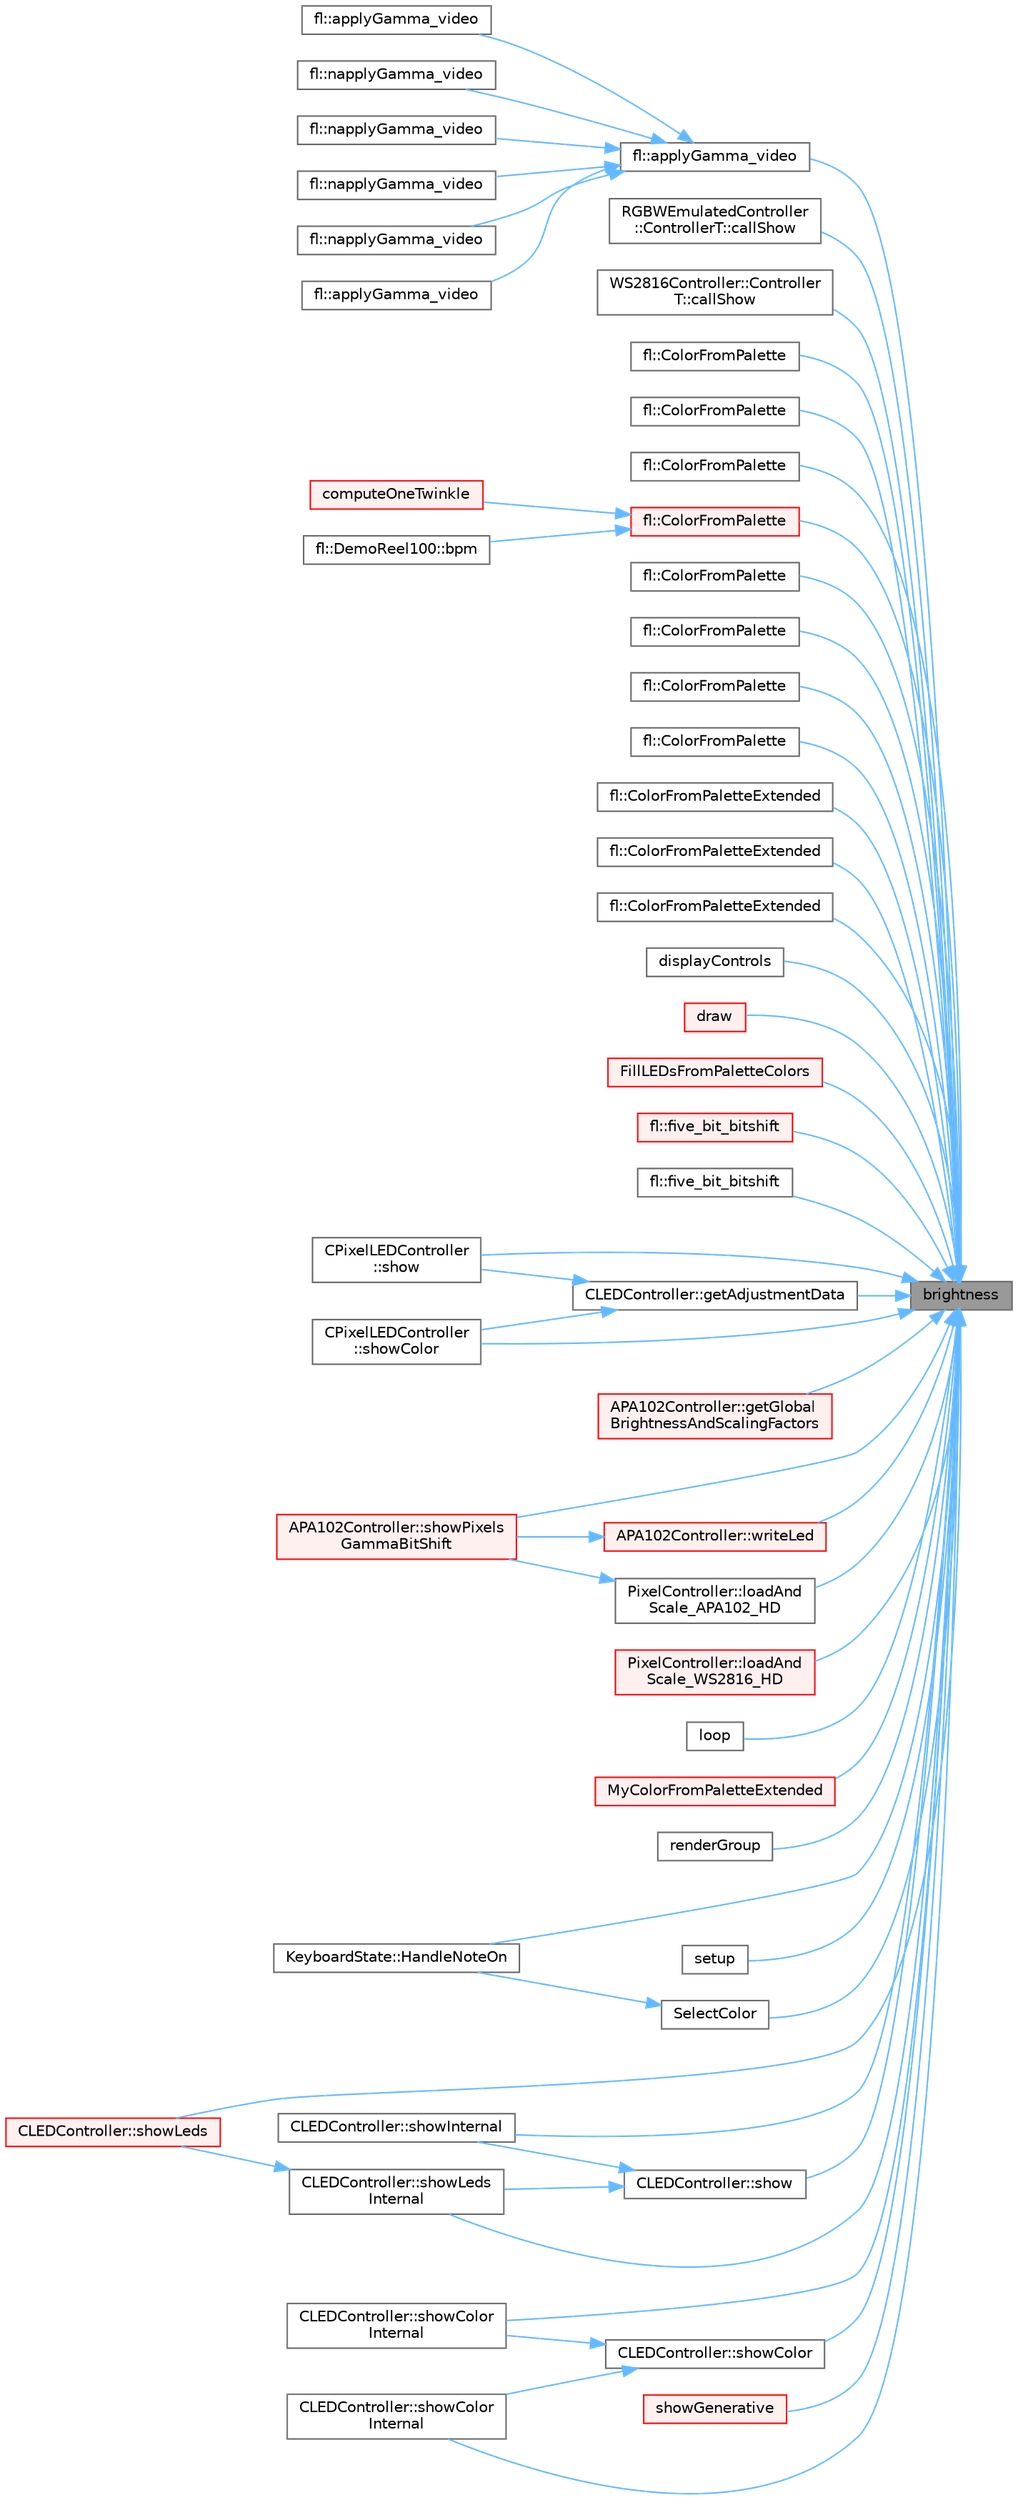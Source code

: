 digraph "brightness"
{
 // INTERACTIVE_SVG=YES
 // LATEX_PDF_SIZE
  bgcolor="transparent";
  edge [fontname=Helvetica,fontsize=10,labelfontname=Helvetica,labelfontsize=10];
  node [fontname=Helvetica,fontsize=10,shape=box,height=0.2,width=0.4];
  rankdir="RL";
  Node1 [id="Node000001",label="brightness",height=0.2,width=0.4,color="gray40", fillcolor="grey60", style="filled", fontcolor="black",tooltip=" "];
  Node1 -> Node2 [id="edge1_Node000001_Node000002",dir="back",color="steelblue1",style="solid",tooltip=" "];
  Node2 [id="Node000002",label="fl::applyGamma_video",height=0.2,width=0.4,color="grey40", fillcolor="white", style="filled",URL="$d4/d36/namespacefl_a8e57c41745476cc807abe80ec88f50d8.html#a8e57c41745476cc807abe80ec88f50d8",tooltip=" "];
  Node2 -> Node3 [id="edge2_Node000002_Node000003",dir="back",color="steelblue1",style="solid",tooltip=" "];
  Node3 [id="Node000003",label="fl::applyGamma_video",height=0.2,width=0.4,color="grey40", fillcolor="white", style="filled",URL="$d4/d36/namespacefl_a008bd36c48151b99dd0c88b45ec1b82e.html#a008bd36c48151b99dd0c88b45ec1b82e",tooltip=" "];
  Node2 -> Node4 [id="edge3_Node000002_Node000004",dir="back",color="steelblue1",style="solid",tooltip=" "];
  Node4 [id="Node000004",label="fl::applyGamma_video",height=0.2,width=0.4,color="grey40", fillcolor="white", style="filled",URL="$d4/d36/namespacefl_a483e18df1bdb549e6e5f5acfe40ae1fb.html#a483e18df1bdb549e6e5f5acfe40ae1fb",tooltip=" "];
  Node2 -> Node5 [id="edge4_Node000002_Node000005",dir="back",color="steelblue1",style="solid",tooltip=" "];
  Node5 [id="Node000005",label="fl::napplyGamma_video",height=0.2,width=0.4,color="grey40", fillcolor="white", style="filled",URL="$d4/d36/namespacefl_aca1b8ffda79135fcb6c683f4e860db32.html#aca1b8ffda79135fcb6c683f4e860db32",tooltip=" "];
  Node2 -> Node6 [id="edge5_Node000002_Node000006",dir="back",color="steelblue1",style="solid",tooltip=" "];
  Node6 [id="Node000006",label="fl::napplyGamma_video",height=0.2,width=0.4,color="grey40", fillcolor="white", style="filled",URL="$d4/d36/namespacefl_a6bfc0e69ac2c5b1e8a372949494b9b2c.html#a6bfc0e69ac2c5b1e8a372949494b9b2c",tooltip=" "];
  Node2 -> Node7 [id="edge6_Node000002_Node000007",dir="back",color="steelblue1",style="solid",tooltip=" "];
  Node7 [id="Node000007",label="fl::napplyGamma_video",height=0.2,width=0.4,color="grey40", fillcolor="white", style="filled",URL="$d4/d36/namespacefl_a7892e0482384e7dcac55bab5e5f2244a.html#a7892e0482384e7dcac55bab5e5f2244a",tooltip=" "];
  Node2 -> Node8 [id="edge7_Node000002_Node000008",dir="back",color="steelblue1",style="solid",tooltip=" "];
  Node8 [id="Node000008",label="fl::napplyGamma_video",height=0.2,width=0.4,color="grey40", fillcolor="white", style="filled",URL="$d4/d36/namespacefl_a8b71e0863c911abf58d21636dd261d34.html#a8b71e0863c911abf58d21636dd261d34",tooltip=" "];
  Node1 -> Node9 [id="edge8_Node000001_Node000009",dir="back",color="steelblue1",style="solid",tooltip=" "];
  Node9 [id="Node000009",label="RGBWEmulatedController\l::ControllerT::callShow",height=0.2,width=0.4,color="grey40", fillcolor="white", style="filled",URL="$d9/d4b/class_r_g_b_w_emulated_controller_1_1_controller_t_acdf7fe1c34097f03bfcb18f2c54e3d1a.html#acdf7fe1c34097f03bfcb18f2c54e3d1a",tooltip=" "];
  Node1 -> Node10 [id="edge9_Node000001_Node000010",dir="back",color="steelblue1",style="solid",tooltip=" "];
  Node10 [id="Node000010",label="WS2816Controller::Controller\lT::callShow",height=0.2,width=0.4,color="grey40", fillcolor="white", style="filled",URL="$d5/db3/class_w_s2816_controller_1_1_controller_t_a694e3839da8eb4c67afef738517d6ff7.html#a694e3839da8eb4c67afef738517d6ff7",tooltip=" "];
  Node1 -> Node11 [id="edge10_Node000001_Node000011",dir="back",color="steelblue1",style="solid",tooltip=" "];
  Node11 [id="Node000011",label="fl::ColorFromPalette",height=0.2,width=0.4,color="grey40", fillcolor="white", style="filled",URL="$d4/d36/namespacefl_a36a7be19ed0bffbb62d8dadc9016df39.html#a36a7be19ed0bffbb62d8dadc9016df39",tooltip=" "];
  Node1 -> Node12 [id="edge11_Node000001_Node000012",dir="back",color="steelblue1",style="solid",tooltip=" "];
  Node12 [id="Node000012",label="fl::ColorFromPalette",height=0.2,width=0.4,color="grey40", fillcolor="white", style="filled",URL="$d4/d36/namespacefl_abe91de9cfdb9f5b98528582d69358180.html#abe91de9cfdb9f5b98528582d69358180",tooltip=" "];
  Node1 -> Node13 [id="edge12_Node000001_Node000013",dir="back",color="steelblue1",style="solid",tooltip=" "];
  Node13 [id="Node000013",label="fl::ColorFromPalette",height=0.2,width=0.4,color="grey40", fillcolor="white", style="filled",URL="$d4/d36/namespacefl_a47a180e0f9f1a72bb559c6b66c19c55a.html#a47a180e0f9f1a72bb559c6b66c19c55a",tooltip=" "];
  Node1 -> Node14 [id="edge13_Node000001_Node000014",dir="back",color="steelblue1",style="solid",tooltip=" "];
  Node14 [id="Node000014",label="fl::ColorFromPalette",height=0.2,width=0.4,color="red", fillcolor="#FFF0F0", style="filled",URL="$d4/d36/namespacefl_a3d488dd1e2d27e99307310527e51cad3.html#a3d488dd1e2d27e99307310527e51cad3",tooltip=" "];
  Node14 -> Node15 [id="edge14_Node000014_Node000015",dir="back",color="steelblue1",style="solid",tooltip=" "];
  Node15 [id="Node000015",label="fl::DemoReel100::bpm",height=0.2,width=0.4,color="grey40", fillcolor="white", style="filled",URL="$d1/d60/classfl_1_1_demo_reel100_a72cc7eea48cf0be16b34fee7d4da64f4.html#a72cc7eea48cf0be16b34fee7d4da64f4",tooltip=" "];
  Node14 -> Node16 [id="edge15_Node000014_Node000016",dir="back",color="steelblue1",style="solid",tooltip=" "];
  Node16 [id="Node000016",label="computeOneTwinkle",height=0.2,width=0.4,color="red", fillcolor="#FFF0F0", style="filled",URL="$d4/dd0/_twinkle_fox_8ino_aff322ac4b9956a48a5d4e90853178b9f.html#aff322ac4b9956a48a5d4e90853178b9f",tooltip=" "];
  Node1 -> Node39 [id="edge16_Node000001_Node000039",dir="back",color="steelblue1",style="solid",tooltip=" "];
  Node39 [id="Node000039",label="fl::ColorFromPalette",height=0.2,width=0.4,color="grey40", fillcolor="white", style="filled",URL="$d4/d36/namespacefl_af0ac54635bfbb14a22960c5e56408ed1.html#af0ac54635bfbb14a22960c5e56408ed1",tooltip=" "];
  Node1 -> Node40 [id="edge17_Node000001_Node000040",dir="back",color="steelblue1",style="solid",tooltip=" "];
  Node40 [id="Node000040",label="fl::ColorFromPalette",height=0.2,width=0.4,color="grey40", fillcolor="white", style="filled",URL="$d4/d36/namespacefl_a5f62d75a364add5a843f4ec1a0f249a3.html#a5f62d75a364add5a843f4ec1a0f249a3",tooltip=" "];
  Node1 -> Node41 [id="edge18_Node000001_Node000041",dir="back",color="steelblue1",style="solid",tooltip=" "];
  Node41 [id="Node000041",label="fl::ColorFromPalette",height=0.2,width=0.4,color="grey40", fillcolor="white", style="filled",URL="$d4/d36/namespacefl_a7329afb7be18e62f615ed9696cb766b0.html#a7329afb7be18e62f615ed9696cb766b0",tooltip=" "];
  Node1 -> Node42 [id="edge19_Node000001_Node000042",dir="back",color="steelblue1",style="solid",tooltip=" "];
  Node42 [id="Node000042",label="fl::ColorFromPalette",height=0.2,width=0.4,color="grey40", fillcolor="white", style="filled",URL="$d4/d36/namespacefl_a5010201c23a97f99e2e1426523156aef.html#a5010201c23a97f99e2e1426523156aef",tooltip=" "];
  Node1 -> Node43 [id="edge20_Node000001_Node000043",dir="back",color="steelblue1",style="solid",tooltip=" "];
  Node43 [id="Node000043",label="fl::ColorFromPaletteExtended",height=0.2,width=0.4,color="grey40", fillcolor="white", style="filled",URL="$d4/d36/namespacefl_a73e0ee081b438735edf45662307c493f.html#a73e0ee081b438735edf45662307c493f",tooltip=" "];
  Node1 -> Node44 [id="edge21_Node000001_Node000044",dir="back",color="steelblue1",style="solid",tooltip=" "];
  Node44 [id="Node000044",label="fl::ColorFromPaletteExtended",height=0.2,width=0.4,color="grey40", fillcolor="white", style="filled",URL="$d4/d36/namespacefl_a5a9c1835f4e39f35cc4fbcec1b7daa87.html#a5a9c1835f4e39f35cc4fbcec1b7daa87",tooltip=" "];
  Node1 -> Node45 [id="edge22_Node000001_Node000045",dir="back",color="steelblue1",style="solid",tooltip=" "];
  Node45 [id="Node000045",label="fl::ColorFromPaletteExtended",height=0.2,width=0.4,color="grey40", fillcolor="white", style="filled",URL="$d4/d36/namespacefl_a6a2c1ac508cdebdb083137793e219560.html#a6a2c1ac508cdebdb083137793e219560",tooltip=" "];
  Node1 -> Node46 [id="edge23_Node000001_Node000046",dir="back",color="steelblue1",style="solid",tooltip=" "];
  Node46 [id="Node000046",label="displayControls",height=0.2,width=0.4,color="grey40", fillcolor="white", style="filled",URL="$da/d40/wasm__impl_8h_a170ca80c753007168c274bfb2a366d59.html#a170ca80c753007168c274bfb2a366d59",tooltip=" "];
  Node1 -> Node47 [id="edge24_Node000001_Node000047",dir="back",color="steelblue1",style="solid",tooltip=" "];
  Node47 [id="Node000047",label="draw",height=0.2,width=0.4,color="red", fillcolor="#FFF0F0", style="filled",URL="$d5/d77/_fx_noise_ring_8h_a7a1cdb28d8d83f314435a3a1dc13f17f.html#a7a1cdb28d8d83f314435a3a1dc13f17f",tooltip=" "];
  Node1 -> Node49 [id="edge25_Node000001_Node000049",dir="back",color="steelblue1",style="solid",tooltip=" "];
  Node49 [id="Node000049",label="FillLEDsFromPaletteColors",height=0.2,width=0.4,color="red", fillcolor="#FFF0F0", style="filled",URL="$d1/dc5/_color_palette_8ino_ae6b0ecfd96a40d5cec6d0dba0a3685fe.html#ae6b0ecfd96a40d5cec6d0dba0a3685fe",tooltip=" "];
  Node1 -> Node51 [id="edge26_Node000001_Node000051",dir="back",color="steelblue1",style="solid",tooltip=" "];
  Node51 [id="Node000051",label="fl::five_bit_bitshift",height=0.2,width=0.4,color="red", fillcolor="#FFF0F0", style="filled",URL="$d4/d36/namespacefl_ac5196e7510e1eaba77d095ff709c8e6d.html#ac5196e7510e1eaba77d095ff709c8e6d",tooltip=" "];
  Node1 -> Node57 [id="edge27_Node000001_Node000057",dir="back",color="steelblue1",style="solid",tooltip=" "];
  Node57 [id="Node000057",label="fl::five_bit_bitshift",height=0.2,width=0.4,color="grey40", fillcolor="white", style="filled",URL="$d4/d36/namespacefl_a0a5b2e8db7ffb2a55b95f1eee503e9fb.html#a0a5b2e8db7ffb2a55b95f1eee503e9fb",tooltip=" "];
  Node1 -> Node58 [id="edge28_Node000001_Node000058",dir="back",color="steelblue1",style="solid",tooltip=" "];
  Node58 [id="Node000058",label="CLEDController::getAdjustmentData",height=0.2,width=0.4,color="grey40", fillcolor="white", style="filled",URL="$d6/d2c/class_c_l_e_d_controller_a9f335f40a878f70d814404099c299727.html#a9f335f40a878f70d814404099c299727",tooltip=" "];
  Node58 -> Node59 [id="edge29_Node000058_Node000059",dir="back",color="steelblue1",style="solid",tooltip=" "];
  Node59 [id="Node000059",label="CPixelLEDController\l::show",height=0.2,width=0.4,color="grey40", fillcolor="white", style="filled",URL="$d0/dc9/class_c_pixel_l_e_d_controller_af68ac3dc99e466b6f1b71dc1f5f1bd06.html#af68ac3dc99e466b6f1b71dc1f5f1bd06",tooltip="Write the passed in RGB data out to the LEDs managed by this controller."];
  Node58 -> Node60 [id="edge30_Node000058_Node000060",dir="back",color="steelblue1",style="solid",tooltip=" "];
  Node60 [id="Node000060",label="CPixelLEDController\l::showColor",height=0.2,width=0.4,color="grey40", fillcolor="white", style="filled",URL="$d0/dc9/class_c_pixel_l_e_d_controller_aab8df51126298945b1c08385b7b4cac1.html#aab8df51126298945b1c08385b7b4cac1",tooltip="Set all the LEDs on the controller to a given color."];
  Node1 -> Node61 [id="edge31_Node000001_Node000061",dir="back",color="steelblue1",style="solid",tooltip=" "];
  Node61 [id="Node000061",label="APA102Controller::getGlobal\lBrightnessAndScalingFactors",height=0.2,width=0.4,color="red", fillcolor="#FFF0F0", style="filled",URL="$d4/d96/class_a_p_a102_controller_a7a97b41a9641119f70eaf13369875ab2.html#a7a97b41a9641119f70eaf13369875ab2",tooltip=" "];
  Node1 -> Node63 [id="edge32_Node000001_Node000063",dir="back",color="steelblue1",style="solid",tooltip=" "];
  Node63 [id="Node000063",label="KeyboardState::HandleNoteOn",height=0.2,width=0.4,color="grey40", fillcolor="white", style="filled",URL="$db/d37/class_keyboard_state_a6327c48f59e01741fbb2db535ad49c35.html#a6327c48f59e01741fbb2db535ad49c35",tooltip=" "];
  Node1 -> Node54 [id="edge33_Node000001_Node000054",dir="back",color="steelblue1",style="solid",tooltip=" "];
  Node54 [id="Node000054",label="PixelController::loadAnd\lScale_APA102_HD",height=0.2,width=0.4,color="grey40", fillcolor="white", style="filled",URL="$d0/dee/struct_pixel_controller_a07853a147d535144f71b3f2640f4b0d5.html#a07853a147d535144f71b3f2640f4b0d5",tooltip=" "];
  Node54 -> Node55 [id="edge34_Node000054_Node000055",dir="back",color="steelblue1",style="solid",tooltip=" "];
  Node55 [id="Node000055",label="APA102Controller::showPixels\lGammaBitShift",height=0.2,width=0.4,color="red", fillcolor="#FFF0F0", style="filled",URL="$d4/d96/class_a_p_a102_controller_a040f761b3d3bb30a9275f96548ec5ef7.html#a040f761b3d3bb30a9275f96548ec5ef7",tooltip=" "];
  Node1 -> Node64 [id="edge35_Node000001_Node000064",dir="back",color="steelblue1",style="solid",tooltip=" "];
  Node64 [id="Node000064",label="PixelController::loadAnd\lScale_WS2816_HD",height=0.2,width=0.4,color="red", fillcolor="#FFF0F0", style="filled",URL="$d0/dee/struct_pixel_controller_a052385f847c0e13b506fe7003320e907.html#a052385f847c0e13b506fe7003320e907",tooltip=" "];
  Node1 -> Node66 [id="edge36_Node000001_Node000066",dir="back",color="steelblue1",style="solid",tooltip=" "];
  Node66 [id="Node000066",label="loop",height=0.2,width=0.4,color="grey40", fillcolor="white", style="filled",URL="$dd/d0f/_apa102_8ino_afe461d27b9c48d5921c00d521181f12f.html#afe461d27b9c48d5921c00d521181f12f",tooltip=" "];
  Node1 -> Node67 [id="edge37_Node000001_Node000067",dir="back",color="steelblue1",style="solid",tooltip=" "];
  Node67 [id="Node000067",label="MyColorFromPaletteExtended",height=0.2,width=0.4,color="red", fillcolor="#FFF0F0", style="filled",URL="$d8/da0/_fx_water_8h_aa04e7c98cb0803818832555bf128fb57.html#aa04e7c98cb0803818832555bf128fb57",tooltip=" "];
  Node1 -> Node69 [id="edge38_Node000001_Node000069",dir="back",color="steelblue1",style="solid",tooltip=" "];
  Node69 [id="Node000069",label="renderGroup",height=0.2,width=0.4,color="grey40", fillcolor="white", style="filled",URL="$d4/d06/curr_8h_aa9aeb4e0895890b9fc7cb9ac85f41548.html#aa9aeb4e0895890b9fc7cb9ac85f41548",tooltip=" "];
  Node1 -> Node70 [id="edge39_Node000001_Node000070",dir="back",color="steelblue1",style="solid",tooltip=" "];
  Node70 [id="Node000070",label="SelectColor",height=0.2,width=0.4,color="grey40", fillcolor="white", style="filled",URL="$d4/df0/color__mapper_8cpp_a9378fdefea161b74d71b2780f8f5bd04.html#a9378fdefea161b74d71b2780f8f5bd04",tooltip=" "];
  Node70 -> Node63 [id="edge40_Node000070_Node000063",dir="back",color="steelblue1",style="solid",tooltip=" "];
  Node1 -> Node71 [id="edge41_Node000001_Node000071",dir="back",color="steelblue1",style="solid",tooltip=" "];
  Node71 [id="Node000071",label="setup",height=0.2,width=0.4,color="grey40", fillcolor="white", style="filled",URL="$da/dc7/advanced_8h_a4fc01d736fe50cf5b977f755b675f11d.html#a4fc01d736fe50cf5b977f755b675f11d",tooltip=" "];
  Node1 -> Node72 [id="edge42_Node000001_Node000072",dir="back",color="steelblue1",style="solid",tooltip=" "];
  Node72 [id="Node000072",label="CLEDController::show",height=0.2,width=0.4,color="grey40", fillcolor="white", style="filled",URL="$d6/d2c/class_c_l_e_d_controller_a817724dd216b3ca26542ab5331f2cc9e.html#a817724dd216b3ca26542ab5331f2cc9e",tooltip="Write the passed in RGB data out to the LEDs managed by this controller."];
  Node72 -> Node73 [id="edge43_Node000072_Node000073",dir="back",color="steelblue1",style="solid",tooltip=" "];
  Node73 [id="Node000073",label="CLEDController::showInternal",height=0.2,width=0.4,color="grey40", fillcolor="white", style="filled",URL="$d6/d2c/class_c_l_e_d_controller_ac7408cbd621a261bb3a140be0c73f5d8.html#ac7408cbd621a261bb3a140be0c73f5d8",tooltip=" "];
  Node72 -> Node74 [id="edge44_Node000072_Node000074",dir="back",color="steelblue1",style="solid",tooltip=" "];
  Node74 [id="Node000074",label="CLEDController::showLeds\lInternal",height=0.2,width=0.4,color="grey40", fillcolor="white", style="filled",URL="$d6/d2c/class_c_l_e_d_controller_ae544cb5ad6862ebd9339586c3dd25ba7.html#ae544cb5ad6862ebd9339586c3dd25ba7",tooltip="Write the data to the LEDs managed by this controller."];
  Node74 -> Node75 [id="edge45_Node000074_Node000075",dir="back",color="steelblue1",style="solid",tooltip=" "];
  Node75 [id="Node000075",label="CLEDController::showLeds",height=0.2,width=0.4,color="red", fillcolor="#FFF0F0", style="filled",URL="$d6/d2c/class_c_l_e_d_controller_a45c7ed2f111230bda9d329cf88a58eb4.html#a45c7ed2f111230bda9d329cf88a58eb4",tooltip=" "];
  Node1 -> Node59 [id="edge46_Node000001_Node000059",dir="back",color="steelblue1",style="solid",tooltip=" "];
  Node1 -> Node77 [id="edge47_Node000001_Node000077",dir="back",color="steelblue1",style="solid",tooltip=" "];
  Node77 [id="Node000077",label="CLEDController::showColor",height=0.2,width=0.4,color="grey40", fillcolor="white", style="filled",URL="$d6/d2c/class_c_l_e_d_controller_aa867c476bf7ec182e07629e98b0e96e8.html#aa867c476bf7ec182e07629e98b0e96e8",tooltip="Set all the LEDs to a given color."];
  Node77 -> Node78 [id="edge48_Node000077_Node000078",dir="back",color="steelblue1",style="solid",tooltip=" "];
  Node78 [id="Node000078",label="CLEDController::showColor\lInternal",height=0.2,width=0.4,color="grey40", fillcolor="white", style="filled",URL="$d6/d2c/class_c_l_e_d_controller_a66187be56527beb0ef06d37c7233bb4b.html#a66187be56527beb0ef06d37c7233bb4b",tooltip=" "];
  Node77 -> Node79 [id="edge49_Node000077_Node000079",dir="back",color="steelblue1",style="solid",tooltip=" "];
  Node79 [id="Node000079",label="CLEDController::showColor\lInternal",height=0.2,width=0.4,color="grey40", fillcolor="white", style="filled",URL="$d6/d2c/class_c_l_e_d_controller_a64667334c2918f71c0b2868ad868c57b.html#a64667334c2918f71c0b2868ad868c57b",tooltip=" "];
  Node1 -> Node60 [id="edge50_Node000001_Node000060",dir="back",color="steelblue1",style="solid",tooltip=" "];
  Node1 -> Node78 [id="edge51_Node000001_Node000078",dir="back",color="steelblue1",style="solid",tooltip=" "];
  Node1 -> Node79 [id="edge52_Node000001_Node000079",dir="back",color="steelblue1",style="solid",tooltip=" "];
  Node1 -> Node80 [id="edge53_Node000001_Node000080",dir="back",color="steelblue1",style="solid",tooltip=" "];
  Node80 [id="Node000080",label="showGenerative",height=0.2,width=0.4,color="red", fillcolor="#FFF0F0", style="filled",URL="$d7/da1/old_8h_a594263e8f2bd59f5de78b81eedf64471.html#a594263e8f2bd59f5de78b81eedf64471",tooltip=" "];
  Node1 -> Node73 [id="edge54_Node000001_Node000073",dir="back",color="steelblue1",style="solid",tooltip=" "];
  Node1 -> Node75 [id="edge55_Node000001_Node000075",dir="back",color="steelblue1",style="solid",tooltip=" "];
  Node1 -> Node74 [id="edge56_Node000001_Node000074",dir="back",color="steelblue1",style="solid",tooltip=" "];
  Node1 -> Node55 [id="edge57_Node000001_Node000055",dir="back",color="steelblue1",style="solid",tooltip=" "];
  Node1 -> Node82 [id="edge58_Node000001_Node000082",dir="back",color="steelblue1",style="solid",tooltip=" "];
  Node82 [id="Node000082",label="APA102Controller::writeLed",height=0.2,width=0.4,color="red", fillcolor="#FFF0F0", style="filled",URL="$d4/d96/class_a_p_a102_controller_a7084c9b45eb764ebc39f426c2a3b7704.html#a7084c9b45eb764ebc39f426c2a3b7704",tooltip=" "];
  Node82 -> Node55 [id="edge59_Node000082_Node000055",dir="back",color="steelblue1",style="solid",tooltip=" "];
}
